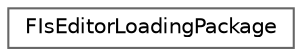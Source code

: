 digraph "Graphical Class Hierarchy"
{
 // INTERACTIVE_SVG=YES
 // LATEX_PDF_SIZE
  bgcolor="transparent";
  edge [fontname=Helvetica,fontsize=10,labelfontname=Helvetica,labelfontsize=10];
  node [fontname=Helvetica,fontsize=10,shape=box,height=0.2,width=0.4];
  rankdir="LR";
  Node0 [id="Node000000",label="FIsEditorLoadingPackage",height=0.2,width=0.4,color="grey40", fillcolor="white", style="filled",URL="$d7/d00/classFIsEditorLoadingPackage.html",tooltip=" "];
}
